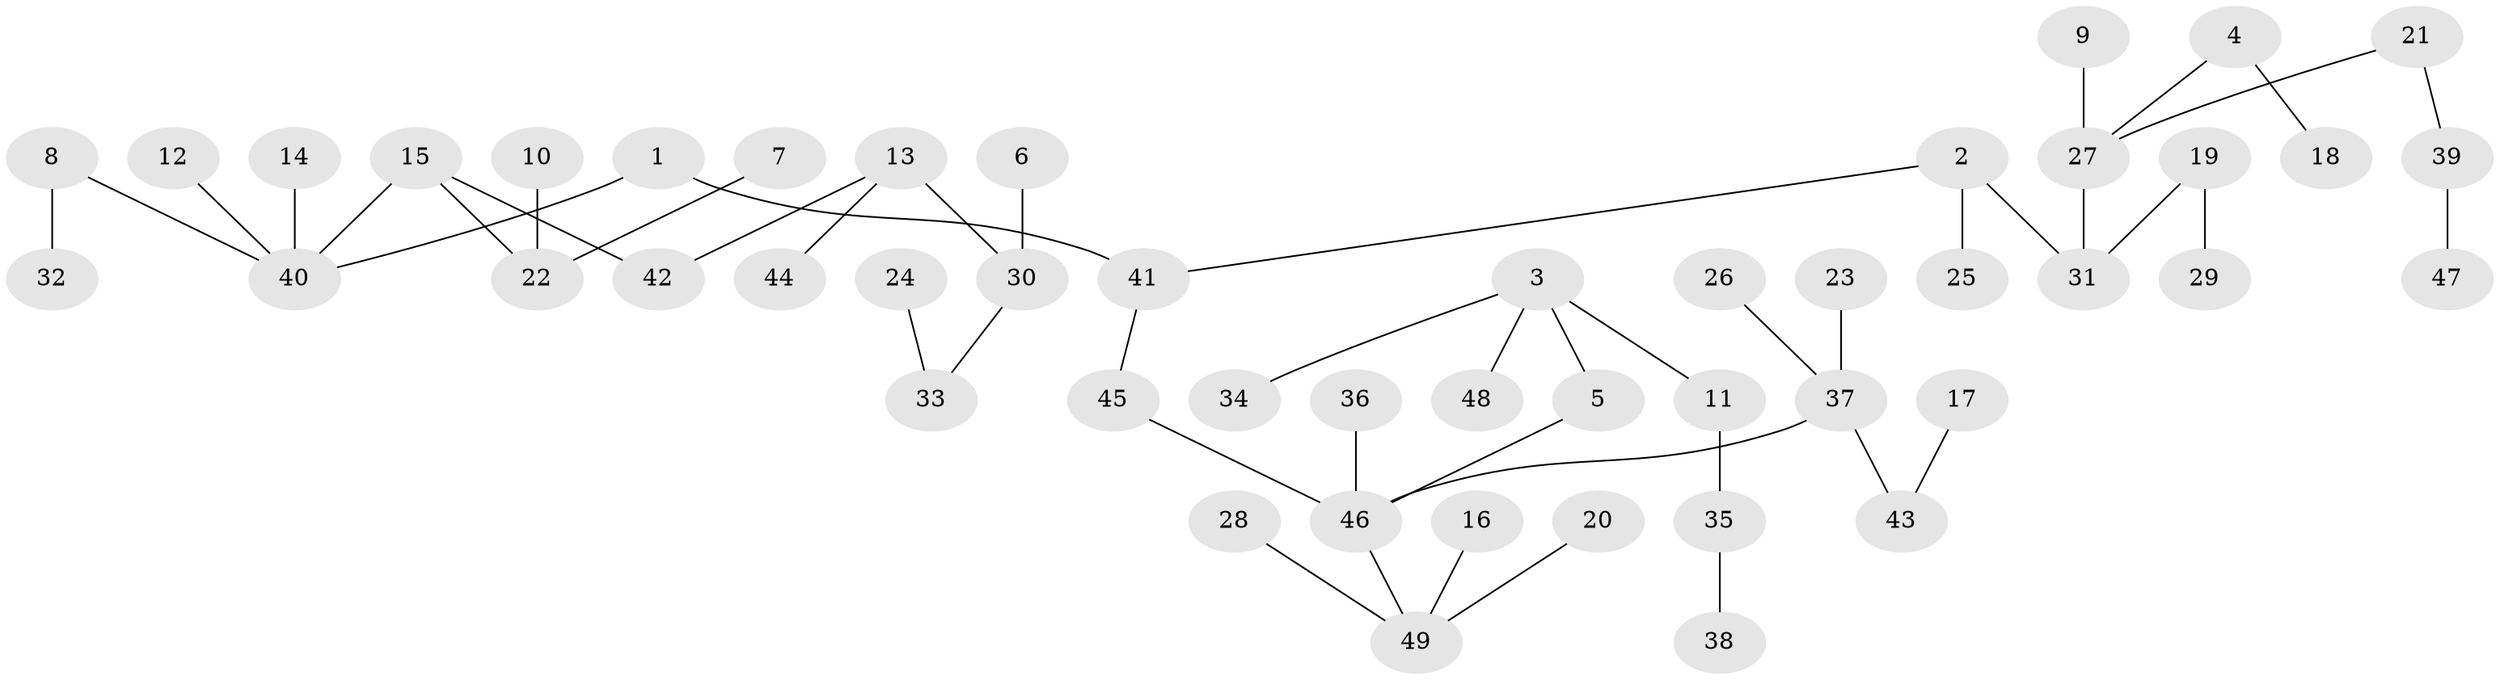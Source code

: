 // original degree distribution, {3: 0.1557377049180328, 5: 0.01639344262295082, 1: 0.5, 7: 0.01639344262295082, 2: 0.22131147540983606, 4: 0.08196721311475409, 6: 0.00819672131147541}
// Generated by graph-tools (version 1.1) at 2025/37/03/04/25 23:37:23]
// undirected, 49 vertices, 48 edges
graph export_dot {
  node [color=gray90,style=filled];
  1;
  2;
  3;
  4;
  5;
  6;
  7;
  8;
  9;
  10;
  11;
  12;
  13;
  14;
  15;
  16;
  17;
  18;
  19;
  20;
  21;
  22;
  23;
  24;
  25;
  26;
  27;
  28;
  29;
  30;
  31;
  32;
  33;
  34;
  35;
  36;
  37;
  38;
  39;
  40;
  41;
  42;
  43;
  44;
  45;
  46;
  47;
  48;
  49;
  1 -- 40 [weight=1.0];
  1 -- 41 [weight=1.0];
  2 -- 25 [weight=1.0];
  2 -- 31 [weight=1.0];
  2 -- 41 [weight=1.0];
  3 -- 5 [weight=1.0];
  3 -- 11 [weight=1.0];
  3 -- 34 [weight=1.0];
  3 -- 48 [weight=1.0];
  4 -- 18 [weight=1.0];
  4 -- 27 [weight=1.0];
  5 -- 46 [weight=1.0];
  6 -- 30 [weight=1.0];
  7 -- 22 [weight=1.0];
  8 -- 32 [weight=1.0];
  8 -- 40 [weight=1.0];
  9 -- 27 [weight=1.0];
  10 -- 22 [weight=1.0];
  11 -- 35 [weight=1.0];
  12 -- 40 [weight=1.0];
  13 -- 30 [weight=1.0];
  13 -- 42 [weight=1.0];
  13 -- 44 [weight=1.0];
  14 -- 40 [weight=1.0];
  15 -- 22 [weight=1.0];
  15 -- 40 [weight=1.0];
  15 -- 42 [weight=1.0];
  16 -- 49 [weight=1.0];
  17 -- 43 [weight=1.0];
  19 -- 29 [weight=1.0];
  19 -- 31 [weight=1.0];
  20 -- 49 [weight=1.0];
  21 -- 27 [weight=1.0];
  21 -- 39 [weight=1.0];
  23 -- 37 [weight=1.0];
  24 -- 33 [weight=1.0];
  26 -- 37 [weight=1.0];
  27 -- 31 [weight=1.0];
  28 -- 49 [weight=1.0];
  30 -- 33 [weight=1.0];
  35 -- 38 [weight=1.0];
  36 -- 46 [weight=1.0];
  37 -- 43 [weight=1.0];
  37 -- 46 [weight=1.0];
  39 -- 47 [weight=1.0];
  41 -- 45 [weight=1.0];
  45 -- 46 [weight=1.0];
  46 -- 49 [weight=1.0];
}
